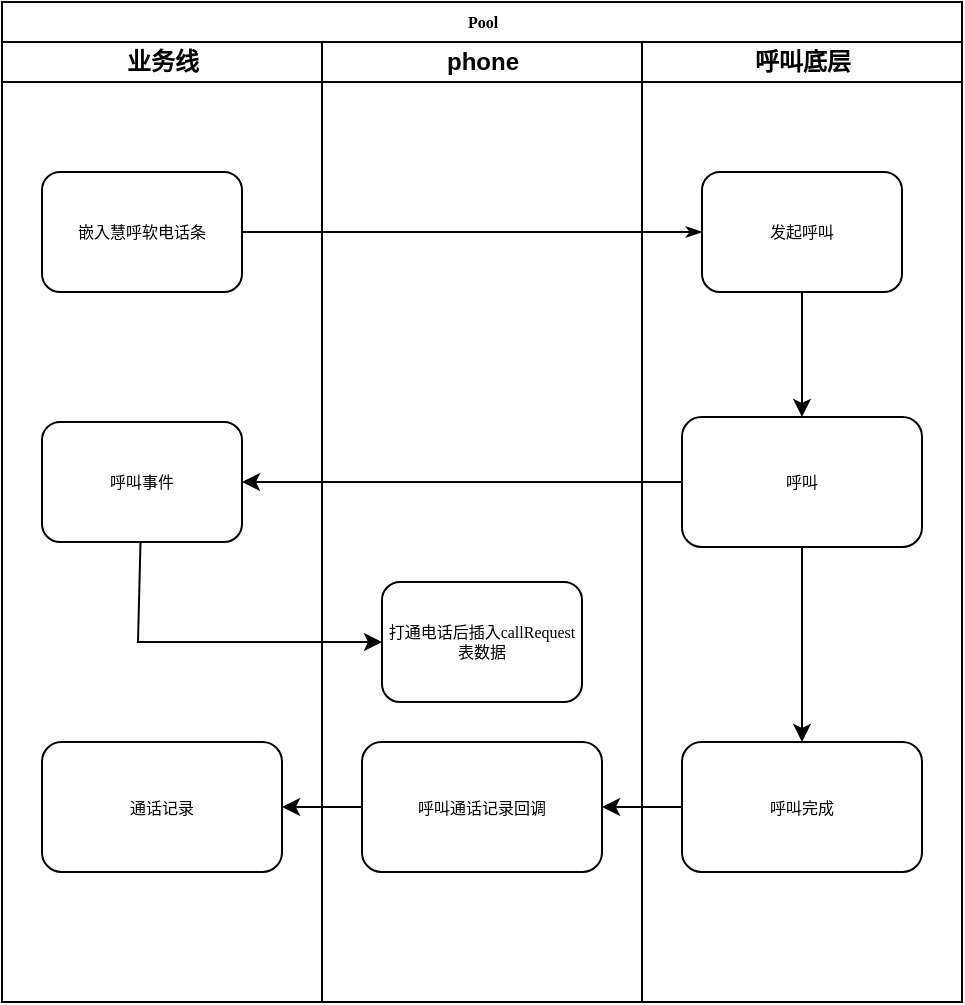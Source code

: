 <mxfile version="13.6.5" type="github">
  <diagram name="Page-1" id="74e2e168-ea6b-b213-b513-2b3c1d86103e">
    <mxGraphModel dx="918" dy="591" grid="1" gridSize="10" guides="1" tooltips="1" connect="1" arrows="1" fold="1" page="1" pageScale="1" pageWidth="1100" pageHeight="850" background="#ffffff" math="0" shadow="0">
      <root>
        <mxCell id="0" />
        <mxCell id="1" parent="0" />
        <mxCell id="77e6c97f196da883-1" value="Pool" style="swimlane;html=1;childLayout=stackLayout;startSize=20;rounded=0;shadow=0;labelBackgroundColor=none;strokeWidth=1;fontFamily=Verdana;fontSize=8;align=center;" parent="1" vertex="1">
          <mxGeometry x="70" y="40" width="480" height="500" as="geometry" />
        </mxCell>
        <mxCell id="77e6c97f196da883-2" value="业务线" style="swimlane;html=1;startSize=20;" parent="77e6c97f196da883-1" vertex="1">
          <mxGeometry y="20" width="160" height="480" as="geometry" />
        </mxCell>
        <mxCell id="77e6c97f196da883-8" value="嵌入慧呼软电话条" style="rounded=1;whiteSpace=wrap;html=1;shadow=0;labelBackgroundColor=none;strokeWidth=1;fontFamily=Verdana;fontSize=8;align=center;" parent="77e6c97f196da883-2" vertex="1">
          <mxGeometry x="20" y="65" width="100" height="60" as="geometry" />
        </mxCell>
        <mxCell id="4DiJoFjwtLvUI13sV5YY-1" value="呼叫事件" style="rounded=1;whiteSpace=wrap;html=1;shadow=0;labelBackgroundColor=none;strokeWidth=1;fontFamily=Verdana;fontSize=8;align=center;" vertex="1" parent="77e6c97f196da883-2">
          <mxGeometry x="20" y="190" width="100" height="60" as="geometry" />
        </mxCell>
        <mxCell id="4DiJoFjwtLvUI13sV5YY-17" value="通话记录" style="whiteSpace=wrap;html=1;rounded=1;shadow=0;fontFamily=Verdana;fontSize=8;strokeWidth=1;" vertex="1" parent="77e6c97f196da883-2">
          <mxGeometry x="20" y="350" width="120" height="65" as="geometry" />
        </mxCell>
        <mxCell id="77e6c97f196da883-26" style="edgeStyle=orthogonalEdgeStyle;rounded=1;html=1;labelBackgroundColor=none;startArrow=none;startFill=0;startSize=5;endArrow=classicThin;endFill=1;endSize=5;jettySize=auto;orthogonalLoop=1;strokeWidth=1;fontFamily=Verdana;fontSize=8" parent="77e6c97f196da883-1" source="77e6c97f196da883-8" target="77e6c97f196da883-11" edge="1">
          <mxGeometry relative="1" as="geometry" />
        </mxCell>
        <mxCell id="77e6c97f196da883-3" value="phone" style="swimlane;html=1;startSize=20;" parent="77e6c97f196da883-1" vertex="1">
          <mxGeometry x="160" y="20" width="160" height="480" as="geometry" />
        </mxCell>
        <mxCell id="4DiJoFjwtLvUI13sV5YY-15" value="呼叫通话记录回调" style="whiteSpace=wrap;html=1;rounded=1;shadow=0;fontFamily=Verdana;fontSize=8;strokeWidth=1;" vertex="1" parent="77e6c97f196da883-3">
          <mxGeometry x="20" y="350" width="120" height="65" as="geometry" />
        </mxCell>
        <mxCell id="4DiJoFjwtLvUI13sV5YY-10" value="打通电话后插入callRequest表数据" style="rounded=1;whiteSpace=wrap;html=1;shadow=0;labelBackgroundColor=none;strokeWidth=1;fontFamily=Verdana;fontSize=8;align=center;" vertex="1" parent="77e6c97f196da883-3">
          <mxGeometry x="30" y="270" width="100" height="60" as="geometry" />
        </mxCell>
        <mxCell id="77e6c97f196da883-4" value="呼叫底层" style="swimlane;html=1;startSize=20;" parent="77e6c97f196da883-1" vertex="1">
          <mxGeometry x="320" y="20" width="160" height="480" as="geometry" />
        </mxCell>
        <mxCell id="77e6c97f196da883-11" value="发起呼叫" style="rounded=1;whiteSpace=wrap;html=1;shadow=0;labelBackgroundColor=none;strokeWidth=1;fontFamily=Verdana;fontSize=8;align=center;" parent="77e6c97f196da883-4" vertex="1">
          <mxGeometry x="30" y="65" width="100" height="60" as="geometry" />
        </mxCell>
        <mxCell id="4DiJoFjwtLvUI13sV5YY-5" value="" style="edgeStyle=none;rounded=0;orthogonalLoop=1;jettySize=auto;html=1;" edge="1" parent="77e6c97f196da883-4" source="77e6c97f196da883-11" target="4DiJoFjwtLvUI13sV5YY-4">
          <mxGeometry relative="1" as="geometry" />
        </mxCell>
        <mxCell id="4DiJoFjwtLvUI13sV5YY-4" value="呼叫" style="whiteSpace=wrap;html=1;rounded=1;shadow=0;fontFamily=Verdana;fontSize=8;strokeWidth=1;" vertex="1" parent="77e6c97f196da883-4">
          <mxGeometry x="20" y="187.5" width="120" height="65" as="geometry" />
        </mxCell>
        <mxCell id="4DiJoFjwtLvUI13sV5YY-11" value="" style="edgeStyle=none;rounded=0;orthogonalLoop=1;jettySize=auto;html=1;startSize=20;" edge="1" parent="77e6c97f196da883-1" source="4DiJoFjwtLvUI13sV5YY-1" target="4DiJoFjwtLvUI13sV5YY-10">
          <mxGeometry relative="1" as="geometry">
            <Array as="points">
              <mxPoint x="68" y="320" />
            </Array>
          </mxGeometry>
        </mxCell>
        <mxCell id="4DiJoFjwtLvUI13sV5YY-18" value="" style="edgeStyle=none;rounded=0;orthogonalLoop=1;jettySize=auto;html=1;startSize=20;" edge="1" parent="77e6c97f196da883-1" source="4DiJoFjwtLvUI13sV5YY-15" target="4DiJoFjwtLvUI13sV5YY-17">
          <mxGeometry relative="1" as="geometry" />
        </mxCell>
        <mxCell id="4DiJoFjwtLvUI13sV5YY-6" style="edgeStyle=none;rounded=0;orthogonalLoop=1;jettySize=auto;html=1;" edge="1" parent="77e6c97f196da883-1" source="4DiJoFjwtLvUI13sV5YY-4" target="4DiJoFjwtLvUI13sV5YY-1">
          <mxGeometry relative="1" as="geometry" />
        </mxCell>
        <mxCell id="4DiJoFjwtLvUI13sV5YY-13" value="" style="edgeStyle=none;rounded=0;orthogonalLoop=1;jettySize=auto;html=1;startSize=20;" edge="1" parent="1" source="4DiJoFjwtLvUI13sV5YY-4" target="4DiJoFjwtLvUI13sV5YY-12">
          <mxGeometry relative="1" as="geometry" />
        </mxCell>
        <mxCell id="4DiJoFjwtLvUI13sV5YY-16" value="" style="edgeStyle=none;rounded=0;orthogonalLoop=1;jettySize=auto;html=1;startSize=20;" edge="1" parent="1" source="4DiJoFjwtLvUI13sV5YY-12" target="4DiJoFjwtLvUI13sV5YY-15">
          <mxGeometry relative="1" as="geometry" />
        </mxCell>
        <mxCell id="4DiJoFjwtLvUI13sV5YY-12" value="呼叫完成" style="whiteSpace=wrap;html=1;rounded=1;shadow=0;fontFamily=Verdana;fontSize=8;strokeWidth=1;" vertex="1" parent="1">
          <mxGeometry x="410" y="410" width="120" height="65" as="geometry" />
        </mxCell>
      </root>
    </mxGraphModel>
  </diagram>
</mxfile>
